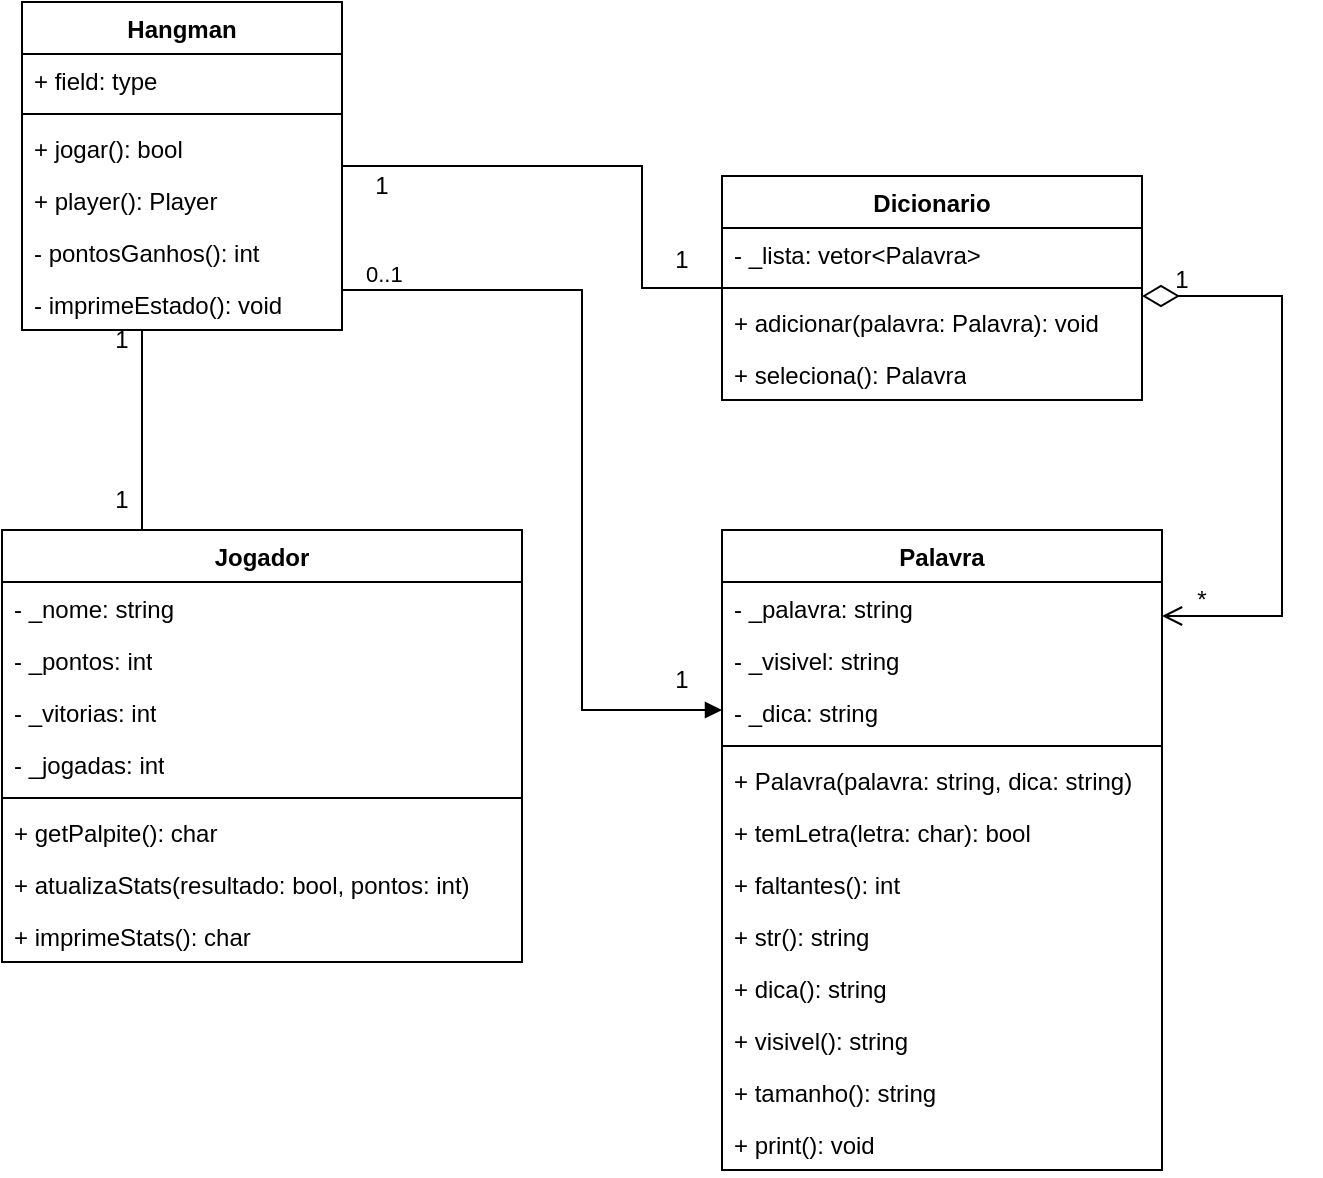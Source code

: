 <mxfile version="24.1.0" type="device">
  <diagram name="Page-1" id="sb3goyYkdshhUYcV76FR">
    <mxGraphModel dx="1105" dy="663" grid="1" gridSize="10" guides="1" tooltips="1" connect="1" arrows="1" fold="1" page="1" pageScale="1" pageWidth="850" pageHeight="1100" math="0" shadow="0">
      <root>
        <mxCell id="0" />
        <mxCell id="1" parent="0" />
        <mxCell id="nvtZMYjufJ8DaiSEaMjI-1" value="Hangman" style="swimlane;fontStyle=1;align=center;verticalAlign=top;childLayout=stackLayout;horizontal=1;startSize=26;horizontalStack=0;resizeParent=1;resizeParentMax=0;resizeLast=0;collapsible=1;marginBottom=0;whiteSpace=wrap;html=1;" parent="1" vertex="1">
          <mxGeometry x="170" y="96" width="160" height="164" as="geometry" />
        </mxCell>
        <mxCell id="nvtZMYjufJ8DaiSEaMjI-2" value="+ field: type" style="text;strokeColor=none;fillColor=none;align=left;verticalAlign=top;spacingLeft=4;spacingRight=4;overflow=hidden;rotatable=0;points=[[0,0.5],[1,0.5]];portConstraint=eastwest;whiteSpace=wrap;html=1;" parent="nvtZMYjufJ8DaiSEaMjI-1" vertex="1">
          <mxGeometry y="26" width="160" height="26" as="geometry" />
        </mxCell>
        <mxCell id="nvtZMYjufJ8DaiSEaMjI-3" value="" style="line;strokeWidth=1;fillColor=none;align=left;verticalAlign=middle;spacingTop=-1;spacingLeft=3;spacingRight=3;rotatable=0;labelPosition=right;points=[];portConstraint=eastwest;strokeColor=inherit;" parent="nvtZMYjufJ8DaiSEaMjI-1" vertex="1">
          <mxGeometry y="52" width="160" height="8" as="geometry" />
        </mxCell>
        <mxCell id="dwwcKDHcgyEFo1txKrRj-16" value="+ jogar(): bool" style="text;strokeColor=none;fillColor=none;align=left;verticalAlign=top;spacingLeft=4;spacingRight=4;overflow=hidden;rotatable=0;points=[[0,0.5],[1,0.5]];portConstraint=eastwest;whiteSpace=wrap;html=1;" vertex="1" parent="nvtZMYjufJ8DaiSEaMjI-1">
          <mxGeometry y="60" width="160" height="26" as="geometry" />
        </mxCell>
        <mxCell id="dwwcKDHcgyEFo1txKrRj-17" value="+ player(): Player" style="text;strokeColor=none;fillColor=none;align=left;verticalAlign=top;spacingLeft=4;spacingRight=4;overflow=hidden;rotatable=0;points=[[0,0.5],[1,0.5]];portConstraint=eastwest;whiteSpace=wrap;html=1;" vertex="1" parent="nvtZMYjufJ8DaiSEaMjI-1">
          <mxGeometry y="86" width="160" height="26" as="geometry" />
        </mxCell>
        <mxCell id="dwwcKDHcgyEFo1txKrRj-18" value="- pontosGanhos(): int" style="text;strokeColor=none;fillColor=none;align=left;verticalAlign=top;spacingLeft=4;spacingRight=4;overflow=hidden;rotatable=0;points=[[0,0.5],[1,0.5]];portConstraint=eastwest;whiteSpace=wrap;html=1;" vertex="1" parent="nvtZMYjufJ8DaiSEaMjI-1">
          <mxGeometry y="112" width="160" height="26" as="geometry" />
        </mxCell>
        <mxCell id="nvtZMYjufJ8DaiSEaMjI-4" value="- imprimeEstado(): void" style="text;strokeColor=none;fillColor=none;align=left;verticalAlign=top;spacingLeft=4;spacingRight=4;overflow=hidden;rotatable=0;points=[[0,0.5],[1,0.5]];portConstraint=eastwest;whiteSpace=wrap;html=1;" parent="nvtZMYjufJ8DaiSEaMjI-1" vertex="1">
          <mxGeometry y="138" width="160" height="26" as="geometry" />
        </mxCell>
        <mxCell id="nvtZMYjufJ8DaiSEaMjI-5" value="Palavra" style="swimlane;fontStyle=1;align=center;verticalAlign=top;childLayout=stackLayout;horizontal=1;startSize=26;horizontalStack=0;resizeParent=1;resizeParentMax=0;resizeLast=0;collapsible=1;marginBottom=0;whiteSpace=wrap;html=1;" parent="1" vertex="1">
          <mxGeometry x="520" y="360" width="220" height="320" as="geometry" />
        </mxCell>
        <mxCell id="lxRd0_0O4Xtf32PBaRWx-4" value="- _palavra: string" style="text;strokeColor=none;fillColor=none;align=left;verticalAlign=top;spacingLeft=4;spacingRight=4;overflow=hidden;rotatable=0;points=[[0,0.5],[1,0.5]];portConstraint=eastwest;whiteSpace=wrap;html=1;" parent="nvtZMYjufJ8DaiSEaMjI-5" vertex="1">
          <mxGeometry y="26" width="220" height="26" as="geometry" />
        </mxCell>
        <mxCell id="lxRd0_0O4Xtf32PBaRWx-3" value="- _visivel: string" style="text;strokeColor=none;fillColor=none;align=left;verticalAlign=top;spacingLeft=4;spacingRight=4;overflow=hidden;rotatable=0;points=[[0,0.5],[1,0.5]];portConstraint=eastwest;whiteSpace=wrap;html=1;" parent="nvtZMYjufJ8DaiSEaMjI-5" vertex="1">
          <mxGeometry y="52" width="220" height="26" as="geometry" />
        </mxCell>
        <mxCell id="lxRd0_0O4Xtf32PBaRWx-5" value="- _dica: string" style="text;strokeColor=none;fillColor=none;align=left;verticalAlign=top;spacingLeft=4;spacingRight=4;overflow=hidden;rotatable=0;points=[[0,0.5],[1,0.5]];portConstraint=eastwest;whiteSpace=wrap;html=1;" parent="nvtZMYjufJ8DaiSEaMjI-5" vertex="1">
          <mxGeometry y="78" width="220" height="26" as="geometry" />
        </mxCell>
        <mxCell id="nvtZMYjufJ8DaiSEaMjI-7" value="" style="line;strokeWidth=1;fillColor=none;align=left;verticalAlign=middle;spacingTop=-1;spacingLeft=3;spacingRight=3;rotatable=0;labelPosition=right;points=[];portConstraint=eastwest;strokeColor=inherit;" parent="nvtZMYjufJ8DaiSEaMjI-5" vertex="1">
          <mxGeometry y="104" width="220" height="8" as="geometry" />
        </mxCell>
        <mxCell id="nvtZMYjufJ8DaiSEaMjI-8" value="+ Palavra(palavra: string, dica: string)" style="text;strokeColor=none;fillColor=none;align=left;verticalAlign=top;spacingLeft=4;spacingRight=4;overflow=hidden;rotatable=0;points=[[0,0.5],[1,0.5]];portConstraint=eastwest;whiteSpace=wrap;html=1;" parent="nvtZMYjufJ8DaiSEaMjI-5" vertex="1">
          <mxGeometry y="112" width="220" height="26" as="geometry" />
        </mxCell>
        <mxCell id="wgwM0nzTUSteaPa_Q8u7-2" value="+ temLetra(letra: char): bool" style="text;strokeColor=none;fillColor=none;align=left;verticalAlign=top;spacingLeft=4;spacingRight=4;overflow=hidden;rotatable=0;points=[[0,0.5],[1,0.5]];portConstraint=eastwest;whiteSpace=wrap;html=1;" parent="nvtZMYjufJ8DaiSEaMjI-5" vertex="1">
          <mxGeometry y="138" width="220" height="26" as="geometry" />
        </mxCell>
        <mxCell id="Df2717g1JUhec73ib-Fz-1" value="+ faltantes(): int" style="text;strokeColor=none;fillColor=none;align=left;verticalAlign=top;spacingLeft=4;spacingRight=4;overflow=hidden;rotatable=0;points=[[0,0.5],[1,0.5]];portConstraint=eastwest;whiteSpace=wrap;html=1;" parent="nvtZMYjufJ8DaiSEaMjI-5" vertex="1">
          <mxGeometry y="164" width="220" height="26" as="geometry" />
        </mxCell>
        <mxCell id="lxRd0_0O4Xtf32PBaRWx-1" value="+ str(): string" style="text;strokeColor=none;fillColor=none;align=left;verticalAlign=top;spacingLeft=4;spacingRight=4;overflow=hidden;rotatable=0;points=[[0,0.5],[1,0.5]];portConstraint=eastwest;whiteSpace=wrap;html=1;" parent="nvtZMYjufJ8DaiSEaMjI-5" vertex="1">
          <mxGeometry y="190" width="220" height="26" as="geometry" />
        </mxCell>
        <mxCell id="lxRd0_0O4Xtf32PBaRWx-7" value="+ dica(): string" style="text;strokeColor=none;fillColor=none;align=left;verticalAlign=top;spacingLeft=4;spacingRight=4;overflow=hidden;rotatable=0;points=[[0,0.5],[1,0.5]];portConstraint=eastwest;whiteSpace=wrap;html=1;" parent="nvtZMYjufJ8DaiSEaMjI-5" vertex="1">
          <mxGeometry y="216" width="220" height="26" as="geometry" />
        </mxCell>
        <mxCell id="lxRd0_0O4Xtf32PBaRWx-8" value="+ visivel(): string" style="text;strokeColor=none;fillColor=none;align=left;verticalAlign=top;spacingLeft=4;spacingRight=4;overflow=hidden;rotatable=0;points=[[0,0.5],[1,0.5]];portConstraint=eastwest;whiteSpace=wrap;html=1;" parent="nvtZMYjufJ8DaiSEaMjI-5" vertex="1">
          <mxGeometry y="242" width="220" height="26" as="geometry" />
        </mxCell>
        <mxCell id="lxRd0_0O4Xtf32PBaRWx-9" value="+ tamanho(): string" style="text;strokeColor=none;fillColor=none;align=left;verticalAlign=top;spacingLeft=4;spacingRight=4;overflow=hidden;rotatable=0;points=[[0,0.5],[1,0.5]];portConstraint=eastwest;whiteSpace=wrap;html=1;" parent="nvtZMYjufJ8DaiSEaMjI-5" vertex="1">
          <mxGeometry y="268" width="220" height="26" as="geometry" />
        </mxCell>
        <mxCell id="lxRd0_0O4Xtf32PBaRWx-2" value="+ print(): void" style="text;strokeColor=none;fillColor=none;align=left;verticalAlign=top;spacingLeft=4;spacingRight=4;overflow=hidden;rotatable=0;points=[[0,0.5],[1,0.5]];portConstraint=eastwest;whiteSpace=wrap;html=1;" parent="nvtZMYjufJ8DaiSEaMjI-5" vertex="1">
          <mxGeometry y="294" width="220" height="26" as="geometry" />
        </mxCell>
        <mxCell id="nvtZMYjufJ8DaiSEaMjI-9" value="Jogador" style="swimlane;fontStyle=1;align=center;verticalAlign=top;childLayout=stackLayout;horizontal=1;startSize=26;horizontalStack=0;resizeParent=1;resizeParentMax=0;resizeLast=0;collapsible=1;marginBottom=0;whiteSpace=wrap;html=1;" parent="1" vertex="1">
          <mxGeometry x="160" y="360" width="260" height="216" as="geometry" />
        </mxCell>
        <mxCell id="dwwcKDHcgyEFo1txKrRj-4" value="- _nome: string" style="text;strokeColor=none;fillColor=none;align=left;verticalAlign=top;spacingLeft=4;spacingRight=4;overflow=hidden;rotatable=0;points=[[0,0.5],[1,0.5]];portConstraint=eastwest;whiteSpace=wrap;html=1;" vertex="1" parent="nvtZMYjufJ8DaiSEaMjI-9">
          <mxGeometry y="26" width="260" height="26" as="geometry" />
        </mxCell>
        <mxCell id="dwwcKDHcgyEFo1txKrRj-5" value="- _pontos: int" style="text;strokeColor=none;fillColor=none;align=left;verticalAlign=top;spacingLeft=4;spacingRight=4;overflow=hidden;rotatable=0;points=[[0,0.5],[1,0.5]];portConstraint=eastwest;whiteSpace=wrap;html=1;" vertex="1" parent="nvtZMYjufJ8DaiSEaMjI-9">
          <mxGeometry y="52" width="260" height="26" as="geometry" />
        </mxCell>
        <mxCell id="dwwcKDHcgyEFo1txKrRj-6" value="- _vitorias: int" style="text;strokeColor=none;fillColor=none;align=left;verticalAlign=top;spacingLeft=4;spacingRight=4;overflow=hidden;rotatable=0;points=[[0,0.5],[1,0.5]];portConstraint=eastwest;whiteSpace=wrap;html=1;" vertex="1" parent="nvtZMYjufJ8DaiSEaMjI-9">
          <mxGeometry y="78" width="260" height="26" as="geometry" />
        </mxCell>
        <mxCell id="nvtZMYjufJ8DaiSEaMjI-10" value="- _jogadas: int" style="text;strokeColor=none;fillColor=none;align=left;verticalAlign=top;spacingLeft=4;spacingRight=4;overflow=hidden;rotatable=0;points=[[0,0.5],[1,0.5]];portConstraint=eastwest;whiteSpace=wrap;html=1;" parent="nvtZMYjufJ8DaiSEaMjI-9" vertex="1">
          <mxGeometry y="104" width="260" height="26" as="geometry" />
        </mxCell>
        <mxCell id="nvtZMYjufJ8DaiSEaMjI-11" value="" style="line;strokeWidth=1;fillColor=none;align=left;verticalAlign=middle;spacingTop=-1;spacingLeft=3;spacingRight=3;rotatable=0;labelPosition=right;points=[];portConstraint=eastwest;strokeColor=inherit;" parent="nvtZMYjufJ8DaiSEaMjI-9" vertex="1">
          <mxGeometry y="130" width="260" height="8" as="geometry" />
        </mxCell>
        <mxCell id="nvtZMYjufJ8DaiSEaMjI-12" value="+ getPalpite(): char" style="whiteSpace=wrap;html=1;align=left;verticalAlign=top;fillColor=none;strokeColor=none;gradientColor=none;spacingLeft=4;spacingRight=4;rotation=0;" parent="nvtZMYjufJ8DaiSEaMjI-9" vertex="1">
          <mxGeometry y="138" width="260" height="26" as="geometry" />
        </mxCell>
        <mxCell id="dwwcKDHcgyEFo1txKrRj-2" value="+ atualizaStats(resultado: bool, pontos: int)" style="whiteSpace=wrap;html=1;align=left;verticalAlign=top;fillColor=none;strokeColor=none;gradientColor=none;spacingLeft=4;spacingRight=4;rotation=0;" vertex="1" parent="nvtZMYjufJ8DaiSEaMjI-9">
          <mxGeometry y="164" width="260" height="26" as="geometry" />
        </mxCell>
        <mxCell id="dwwcKDHcgyEFo1txKrRj-3" value="+ imprimeStats(): char" style="whiteSpace=wrap;html=1;align=left;verticalAlign=top;fillColor=none;strokeColor=none;gradientColor=none;spacingLeft=4;spacingRight=4;rotation=0;" vertex="1" parent="nvtZMYjufJ8DaiSEaMjI-9">
          <mxGeometry y="190" width="260" height="26" as="geometry" />
        </mxCell>
        <mxCell id="nvtZMYjufJ8DaiSEaMjI-21" style="edgeStyle=orthogonalEdgeStyle;rounded=0;orthogonalLoop=1;jettySize=auto;html=1;endArrow=open;endFill=0;startArrow=diamondThin;startFill=0;endSize=8;startSize=16;" parent="1" source="nvtZMYjufJ8DaiSEaMjI-13" target="nvtZMYjufJ8DaiSEaMjI-5" edge="1">
          <mxGeometry relative="1" as="geometry">
            <Array as="points">
              <mxPoint x="800" y="243" />
              <mxPoint x="800" y="403" />
            </Array>
          </mxGeometry>
        </mxCell>
        <mxCell id="nvtZMYjufJ8DaiSEaMjI-13" value="Dicionario" style="swimlane;fontStyle=1;align=center;verticalAlign=top;childLayout=stackLayout;horizontal=1;startSize=26;horizontalStack=0;resizeParent=1;resizeParentMax=0;resizeLast=0;collapsible=1;marginBottom=0;whiteSpace=wrap;html=1;" parent="1" vertex="1">
          <mxGeometry x="520" y="183" width="210" height="112" as="geometry" />
        </mxCell>
        <mxCell id="nvtZMYjufJ8DaiSEaMjI-14" value="- _lista: vetor&amp;lt;Palavra&amp;gt;" style="text;strokeColor=none;fillColor=none;align=left;verticalAlign=top;spacingLeft=4;spacingRight=4;overflow=hidden;rotatable=0;points=[[0,0.5],[1,0.5]];portConstraint=eastwest;whiteSpace=wrap;html=1;" parent="nvtZMYjufJ8DaiSEaMjI-13" vertex="1">
          <mxGeometry y="26" width="210" height="26" as="geometry" />
        </mxCell>
        <mxCell id="nvtZMYjufJ8DaiSEaMjI-15" value="" style="line;strokeWidth=1;fillColor=none;align=left;verticalAlign=middle;spacingTop=-1;spacingLeft=3;spacingRight=3;rotatable=0;labelPosition=right;points=[];portConstraint=eastwest;strokeColor=inherit;" parent="nvtZMYjufJ8DaiSEaMjI-13" vertex="1">
          <mxGeometry y="52" width="210" height="8" as="geometry" />
        </mxCell>
        <mxCell id="nvtZMYjufJ8DaiSEaMjI-16" value="+ adicionar(palavra: Palavra): void" style="text;strokeColor=none;fillColor=none;align=left;verticalAlign=top;spacingLeft=4;spacingRight=4;overflow=hidden;rotatable=0;points=[[0,0.5],[1,0.5]];portConstraint=eastwest;whiteSpace=wrap;html=1;" parent="nvtZMYjufJ8DaiSEaMjI-13" vertex="1">
          <mxGeometry y="60" width="210" height="26" as="geometry" />
        </mxCell>
        <mxCell id="lxRd0_0O4Xtf32PBaRWx-11" value="+ seleciona(): Palavra" style="text;strokeColor=none;fillColor=none;align=left;verticalAlign=top;spacingLeft=4;spacingRight=4;overflow=hidden;rotatable=0;points=[[0,0.5],[1,0.5]];portConstraint=eastwest;whiteSpace=wrap;html=1;" parent="nvtZMYjufJ8DaiSEaMjI-13" vertex="1">
          <mxGeometry y="86" width="210" height="26" as="geometry" />
        </mxCell>
        <mxCell id="nvtZMYjufJ8DaiSEaMjI-22" style="edgeStyle=orthogonalEdgeStyle;rounded=0;orthogonalLoop=1;jettySize=auto;html=1;endArrow=none;endFill=0;" parent="1" source="nvtZMYjufJ8DaiSEaMjI-4" target="nvtZMYjufJ8DaiSEaMjI-9" edge="1">
          <mxGeometry relative="1" as="geometry">
            <Array as="points">
              <mxPoint x="230" y="320" />
              <mxPoint x="230" y="320" />
            </Array>
          </mxGeometry>
        </mxCell>
        <mxCell id="nvtZMYjufJ8DaiSEaMjI-23" value="1" style="text;html=1;align=center;verticalAlign=middle;whiteSpace=wrap;rounded=0;" parent="1" vertex="1">
          <mxGeometry x="210" y="340" width="20" height="10" as="geometry" />
        </mxCell>
        <mxCell id="nvtZMYjufJ8DaiSEaMjI-24" value="1" style="text;html=1;align=center;verticalAlign=middle;whiteSpace=wrap;rounded=0;" parent="1" vertex="1">
          <mxGeometry x="210" y="260" width="20" height="10" as="geometry" />
        </mxCell>
        <mxCell id="nvtZMYjufJ8DaiSEaMjI-25" value="1" style="text;html=1;align=center;verticalAlign=middle;whiteSpace=wrap;rounded=0;" parent="1" vertex="1">
          <mxGeometry x="740" y="230" width="20" height="10" as="geometry" />
        </mxCell>
        <mxCell id="nvtZMYjufJ8DaiSEaMjI-26" value="*" style="text;html=1;align=center;verticalAlign=middle;whiteSpace=wrap;rounded=0;" parent="1" vertex="1">
          <mxGeometry x="750" y="390" width="20" height="10" as="geometry" />
        </mxCell>
        <mxCell id="nvtZMYjufJ8DaiSEaMjI-29" style="rounded=0;orthogonalLoop=1;jettySize=auto;html=1;endArrow=none;endFill=0;edgeStyle=orthogonalEdgeStyle;" parent="1" source="nvtZMYjufJ8DaiSEaMjI-1" target="nvtZMYjufJ8DaiSEaMjI-13" edge="1">
          <mxGeometry relative="1" as="geometry">
            <mxPoint x="370" y="50" as="sourcePoint" />
            <mxPoint x="560" y="111.048" as="targetPoint" />
            <Array as="points">
              <mxPoint x="480" y="178" />
              <mxPoint x="480" y="239" />
            </Array>
          </mxGeometry>
        </mxCell>
        <mxCell id="nvtZMYjufJ8DaiSEaMjI-30" value="1" style="text;html=1;align=center;verticalAlign=middle;whiteSpace=wrap;rounded=0;" parent="1" vertex="1">
          <mxGeometry x="340" y="183" width="20" height="10" as="geometry" />
        </mxCell>
        <mxCell id="nvtZMYjufJ8DaiSEaMjI-31" value="1" style="text;html=1;align=center;verticalAlign=middle;whiteSpace=wrap;rounded=0;" parent="1" vertex="1">
          <mxGeometry x="490" y="220" width="20" height="10" as="geometry" />
        </mxCell>
        <mxCell id="nvtZMYjufJ8DaiSEaMjI-32" value="1" style="text;html=1;align=center;verticalAlign=middle;whiteSpace=wrap;rounded=0;" parent="1" vertex="1">
          <mxGeometry x="490" y="430" width="20" height="10" as="geometry" />
        </mxCell>
        <mxCell id="dwwcKDHcgyEFo1txKrRj-14" value="" style="endArrow=block;endFill=1;html=1;edgeStyle=orthogonalEdgeStyle;align=left;verticalAlign=top;rounded=0;" edge="1" parent="1" source="nvtZMYjufJ8DaiSEaMjI-1" target="nvtZMYjufJ8DaiSEaMjI-5">
          <mxGeometry x="-0.895" y="-10" relative="1" as="geometry">
            <mxPoint x="390" y="290" as="sourcePoint" />
            <mxPoint x="460" y="240" as="targetPoint" />
            <Array as="points">
              <mxPoint x="450" y="240" />
              <mxPoint x="450" y="450" />
            </Array>
            <mxPoint as="offset" />
          </mxGeometry>
        </mxCell>
        <mxCell id="dwwcKDHcgyEFo1txKrRj-15" value="0..1" style="edgeLabel;resizable=0;html=1;align=left;verticalAlign=bottom;" connectable="0" vertex="1" parent="dwwcKDHcgyEFo1txKrRj-14">
          <mxGeometry x="-1" relative="1" as="geometry">
            <mxPoint x="10" as="offset" />
          </mxGeometry>
        </mxCell>
      </root>
    </mxGraphModel>
  </diagram>
</mxfile>
